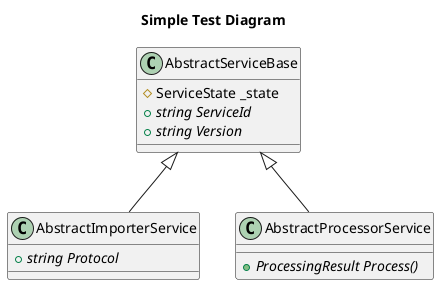 @startuml SimpleTest
title Simple Test Diagram

class AbstractServiceBase {
  # ServiceState _state
  + {abstract} string ServiceId
  + {abstract} string Version
}

class AbstractImporterService {
  + {abstract} string Protocol
}

class AbstractProcessorService {
  + {abstract} ProcessingResult Process()
}

AbstractServiceBase <|-- AbstractImporterService
AbstractServiceBase <|-- AbstractProcessorService

@enduml
